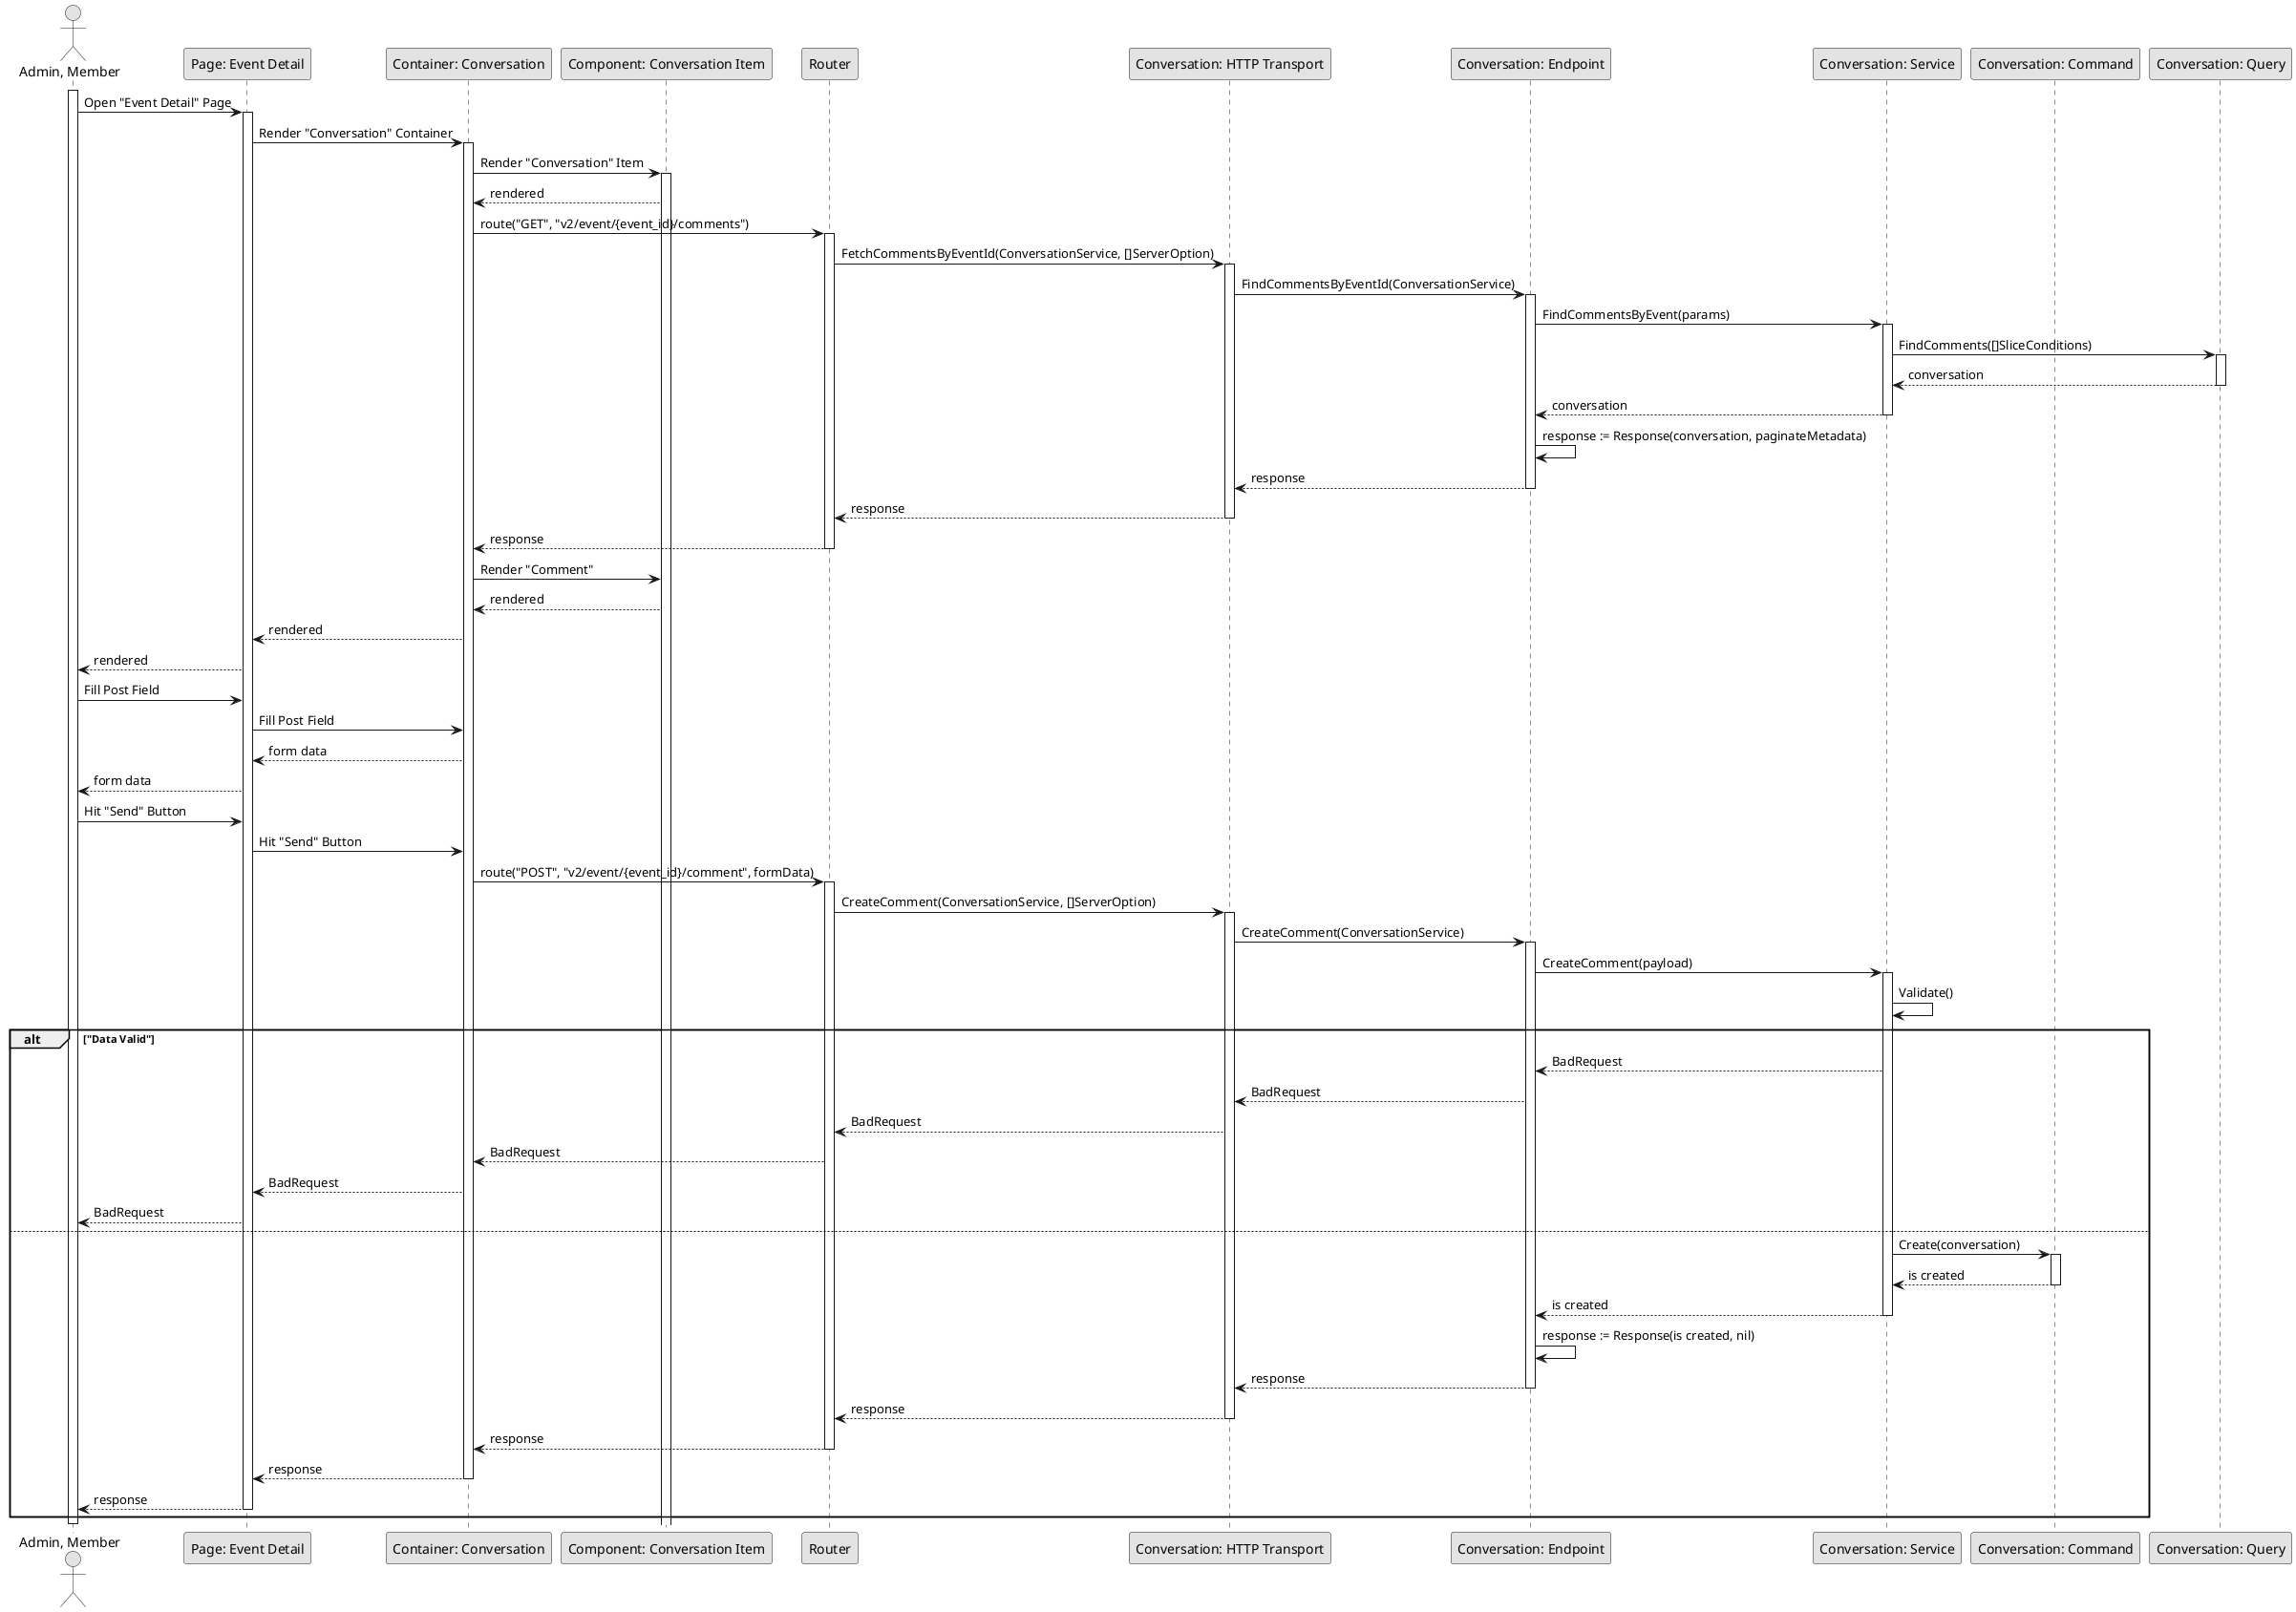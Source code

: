 @startuml PostConversation

skinparam Monochrome true
skinparam Shadowing false

actor "Admin, Member" as Actor
participant "Page: Event Detail" as EventDetailPage
participant "Container: Conversation" as ConversationContainer
participant "Component: Conversation Item" as ConversationItem
participant "Router" as Router
participant "Conversation: HTTP Transport" as ConversationHTTPTransport
participant "Conversation: Endpoint" as ConversationEndpoint
participant "Conversation: Service" as ConversationService
participant "Conversation: Command" as ConversationCommand
participant "Conversation: Query" as ConversationQuery

activate Actor

Actor->EventDetailPage: Open "Event Detail" Page
activate EventDetailPage
EventDetailPage->ConversationContainer: Render "Conversation" Container
activate ConversationContainer
ConversationContainer->ConversationItem: Render "Conversation" Item
activate ConversationItem
ConversationItem-->ConversationContainer: rendered
ConversationContainer->Router: route("GET", "v2/event/{event_id}/comments")
activate Router
Router->ConversationHTTPTransport: FetchCommentsByEventId(ConversationService, []ServerOption)
activate ConversationHTTPTransport
ConversationHTTPTransport->ConversationEndpoint: FindCommentsByEventId(ConversationService)
activate ConversationEndpoint
ConversationEndpoint->ConversationService: FindCommentsByEvent(params)

activate ConversationService
ConversationService->ConversationQuery: FindComments([]SliceConditions)
activate ConversationQuery
ConversationQuery-->ConversationService: conversation
deactivate ConversationQuery
ConversationService-->ConversationEndpoint: conversation
deactivate ConversationService

ConversationEndpoint->ConversationEndpoint: response := Response(conversation, paginateMetadata)
ConversationEndpoint-->ConversationHTTPTransport: response
deactivate ConversationEndpoint
ConversationHTTPTransport-->Router: response
deactivate ConversationHTTPTransport
Router-->ConversationContainer: response
deactivate Router
ConversationContainer->ConversationItem: Render "Comment"
ConversationItem-->ConversationContainer: rendered
ConversationContainer-->EventDetailPage: rendered
EventDetailPage-->Actor: rendered

Actor->EventDetailPage: Fill Post Field
EventDetailPage->ConversationContainer: Fill Post Field
ConversationContainer-->EventDetailPage: form data
EventDetailPage-->Actor: form data

Actor->EventDetailPage: Hit "Send" Button
EventDetailPage->ConversationContainer: Hit "Send" Button

ConversationContainer->Router: route("POST", "v2/event/{event_id}/comment", formData)
activate Router
Router->ConversationHTTPTransport: CreateComment(ConversationService, []ServerOption)
activate ConversationHTTPTransport
ConversationHTTPTransport->ConversationEndpoint: CreateComment(ConversationService)
activate ConversationEndpoint
ConversationEndpoint->ConversationService: CreateComment(payload)

activate ConversationService
ConversationService->ConversationService: Validate()

alt "Data Valid"
    ConversationService-->ConversationEndpoint: BadRequest
    ConversationEndpoint-->ConversationHTTPTransport: BadRequest
    ConversationHTTPTransport-->Router: BadRequest
    Router-->ConversationContainer: BadRequest
    ConversationContainer-->EventDetailPage: BadRequest
    EventDetailPage-->Actor: BadRequest
else
    ConversationService->ConversationCommand: Create(conversation)
    activate ConversationCommand
    ConversationCommand-->ConversationService: is created
    deactivate ConversationCommand
    
    ConversationService-->ConversationEndpoint: is created
    deactivate ConversationService
    ConversationEndpoint->ConversationEndpoint: response := Response(is created, nil)
    ConversationEndpoint-->ConversationHTTPTransport: response
    deactivate ConversationEndpoint
    ConversationHTTPTransport-->Router: response
    deactivate ConversationHTTPTransport
    Router-->ConversationContainer: response
    deactivate Router
    ConversationContainer-->EventDetailPage: response
    deactivate ConversationContainer
    EventDetailPage-->Actor: response
    deactivate EventDetailPage
end

deactivate Actor

@enduml